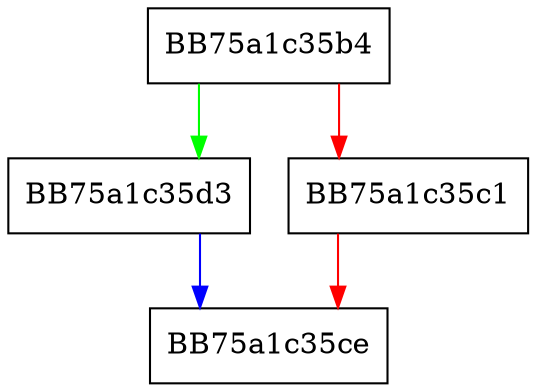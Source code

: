 digraph get_next_interval {
  node [shape="box"];
  graph [splines=ortho];
  BB75a1c35b4 -> BB75a1c35d3 [color="green"];
  BB75a1c35b4 -> BB75a1c35c1 [color="red"];
  BB75a1c35c1 -> BB75a1c35ce [color="red"];
  BB75a1c35d3 -> BB75a1c35ce [color="blue"];
}